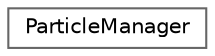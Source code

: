 digraph "Graphical Class Hierarchy"
{
 // LATEX_PDF_SIZE
  bgcolor="transparent";
  edge [fontname=Helvetica,fontsize=10,labelfontname=Helvetica,labelfontsize=10];
  node [fontname=Helvetica,fontsize=10,shape=box,height=0.2,width=0.4];
  rankdir="LR";
  Node0 [label="ParticleManager",height=0.2,width=0.4,color="grey40", fillcolor="white", style="filled",URL="$class_particle_manager.html",tooltip=" "];
}
